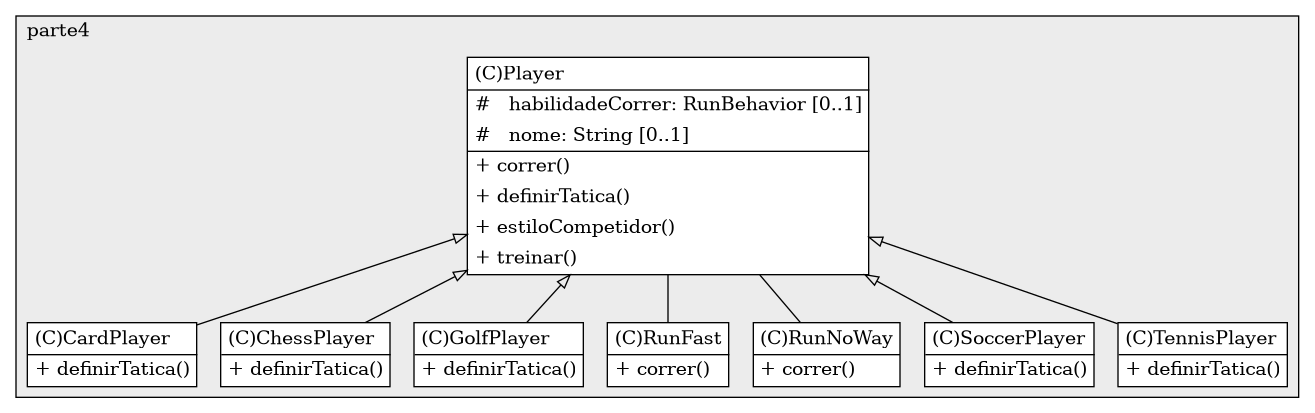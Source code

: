 @startuml

/' diagram meta data start
config=StructureConfiguration;
{
  "projectClassification": {
    "searchMode": "OpenProject", // OpenProject, AllProjects
    "includedProjects": "",
    "pathEndKeywords": "*.impl",
    "isClientPath": "",
    "isClientName": "",
    "isTestPath": "",
    "isTestName": "",
    "isMappingPath": "",
    "isMappingName": "",
    "isDataAccessPath": "",
    "isDataAccessName": "",
    "isDataStructurePath": "",
    "isDataStructureName": "",
    "isInterfaceStructuresPath": "",
    "isInterfaceStructuresName": "",
    "isEntryPointPath": "",
    "isEntryPointName": "",
    "treatFinalFieldsAsMandatory": false
  },
  "graphRestriction": {
    "classPackageExcludeFilter": "",
    "classPackageIncludeFilter": "",
    "classNameExcludeFilter": "",
    "classNameIncludeFilter": "",
    "methodNameExcludeFilter": "",
    "methodNameIncludeFilter": "",
    "removeByInheritance": "", // inheritance/annotation based filtering is done in a second step
    "removeByAnnotation": "",
    "removeByClassPackage": "", // cleanup the graph after inheritance/annotation based filtering is done
    "removeByClassName": "",
    "cutMappings": false,
    "cutEnum": true,
    "cutTests": true,
    "cutClient": true,
    "cutDataAccess": false,
    "cutInterfaceStructures": false,
    "cutDataStructures": false,
    "cutGetterAndSetter": true,
    "cutConstructors": true
  },
  "graphTraversal": {
    "forwardDepth": 6,
    "backwardDepth": 6,
    "classPackageExcludeFilter": "",
    "classPackageIncludeFilter": "",
    "classNameExcludeFilter": "",
    "classNameIncludeFilter": "",
    "methodNameExcludeFilter": "",
    "methodNameIncludeFilter": "",
    "hideMappings": false,
    "hideDataStructures": false,
    "hidePrivateMethods": true,
    "hideInterfaceCalls": true, // indirection: implementation -> interface (is hidden) -> implementation
    "onlyShowApplicationEntryPoints": false, // root node is included
    "useMethodCallsForStructureDiagram": "ForwardOnly" // ForwardOnly, BothDirections, No
  },
  "details": {
    "aggregation": "GroupByClass", // ByClass, GroupByClass, None
    "showClassGenericTypes": true,
    "showMethods": true,
    "showMethodParameterNames": true,
    "showMethodParameterTypes": true,
    "showMethodReturnType": true,
    "showPackageLevels": 2,
    "showDetailedClassStructure": true
  },
  "rootClass": "roteiro1.parte4.TennisPlayer",
  "extensionCallbackMethod": "" // qualified.class.name#methodName - signature: public static String method(String)
}
diagram meta data end '/



digraph g {
    rankdir="TB"
    splines=polyline
    

'nodes 
subgraph cluster_995410014 { 
   	label=parte4
	labeljust=l
	fillcolor="#ececec"
	style=filled
   
   CardPlayer1537621047[
	label=<<TABLE BORDER="1" CELLBORDER="0" CELLPADDING="4" CELLSPACING="0">
<TR><TD ALIGN="LEFT" >(C)CardPlayer</TD></TR>
<HR/>
<TR><TD ALIGN="LEFT" >+ definirTatica()</TD></TR>
</TABLE>>
	style=filled
	margin=0
	shape=plaintext
	fillcolor="#FFFFFF"
];

ChessPlayer1537621047[
	label=<<TABLE BORDER="1" CELLBORDER="0" CELLPADDING="4" CELLSPACING="0">
<TR><TD ALIGN="LEFT" >(C)ChessPlayer</TD></TR>
<HR/>
<TR><TD ALIGN="LEFT" >+ definirTatica()</TD></TR>
</TABLE>>
	style=filled
	margin=0
	shape=plaintext
	fillcolor="#FFFFFF"
];

GolfPlayer1537621047[
	label=<<TABLE BORDER="1" CELLBORDER="0" CELLPADDING="4" CELLSPACING="0">
<TR><TD ALIGN="LEFT" >(C)GolfPlayer</TD></TR>
<HR/>
<TR><TD ALIGN="LEFT" >+ definirTatica()</TD></TR>
</TABLE>>
	style=filled
	margin=0
	shape=plaintext
	fillcolor="#FFFFFF"
];

Player1537621047[
	label=<<TABLE BORDER="1" CELLBORDER="0" CELLPADDING="4" CELLSPACING="0">
<TR><TD ALIGN="LEFT" >(C)Player</TD></TR>
<HR/>
<TR><TD ALIGN="LEFT" >#   habilidadeCorrer: RunBehavior [0..1]</TD></TR>
<TR><TD ALIGN="LEFT" >#   nome: String [0..1]</TD></TR>
<HR/>
<TR><TD ALIGN="LEFT" >+ correr()</TD></TR>
<TR><TD ALIGN="LEFT" >+ definirTatica()</TD></TR>
<TR><TD ALIGN="LEFT" >+ estiloCompetidor()</TD></TR>
<TR><TD ALIGN="LEFT" >+ treinar()</TD></TR>
</TABLE>>
	style=filled
	margin=0
	shape=plaintext
	fillcolor="#FFFFFF"
];

RunFast1537621047[
	label=<<TABLE BORDER="1" CELLBORDER="0" CELLPADDING="4" CELLSPACING="0">
<TR><TD ALIGN="LEFT" >(C)RunFast</TD></TR>
<HR/>
<TR><TD ALIGN="LEFT" >+ correr()</TD></TR>
</TABLE>>
	style=filled
	margin=0
	shape=plaintext
	fillcolor="#FFFFFF"
];

RunNoWay1537621047[
	label=<<TABLE BORDER="1" CELLBORDER="0" CELLPADDING="4" CELLSPACING="0">
<TR><TD ALIGN="LEFT" >(C)RunNoWay</TD></TR>
<HR/>
<TR><TD ALIGN="LEFT" >+ correr()</TD></TR>
</TABLE>>
	style=filled
	margin=0
	shape=plaintext
	fillcolor="#FFFFFF"
];

SoccerPlayer1537621047[
	label=<<TABLE BORDER="1" CELLBORDER="0" CELLPADDING="4" CELLSPACING="0">
<TR><TD ALIGN="LEFT" >(C)SoccerPlayer</TD></TR>
<HR/>
<TR><TD ALIGN="LEFT" >+ definirTatica()</TD></TR>
</TABLE>>
	style=filled
	margin=0
	shape=plaintext
	fillcolor="#FFFFFF"
];

TennisPlayer1537621047[
	label=<<TABLE BORDER="1" CELLBORDER="0" CELLPADDING="4" CELLSPACING="0">
<TR><TD ALIGN="LEFT" >(C)TennisPlayer</TD></TR>
<HR/>
<TR><TD ALIGN="LEFT" >+ definirTatica()</TD></TR>
</TABLE>>
	style=filled
	margin=0
	shape=plaintext
	fillcolor="#FFFFFF"
];
} 

'edges    
Player1537621047 -> CardPlayer1537621047[arrowhead=none, arrowtail=empty, dir=both];
Player1537621047 -> ChessPlayer1537621047[arrowhead=none, arrowtail=empty, dir=both];
Player1537621047 -> GolfPlayer1537621047[arrowhead=none, arrowtail=empty, dir=both];
Player1537621047 -> RunFast1537621047[arrowhead=none];
Player1537621047 -> RunNoWay1537621047[arrowhead=none];
Player1537621047 -> SoccerPlayer1537621047[arrowhead=none, arrowtail=empty, dir=both];
Player1537621047 -> TennisPlayer1537621047[arrowhead=none, arrowtail=empty, dir=both];
    
}
@enduml